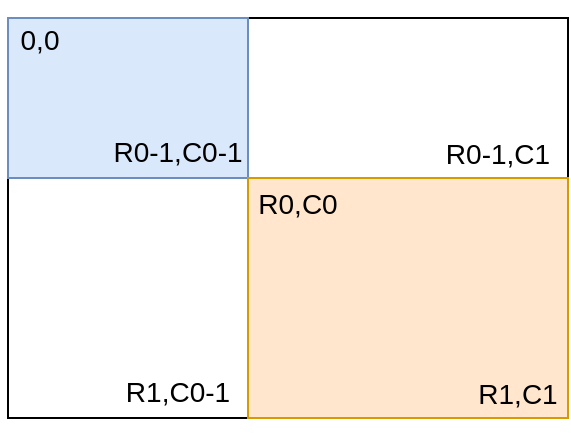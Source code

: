 <mxfile version="14.2.9" type="device"><diagram id="N6FIZW-Aq8y0CisIm-_F" name="Page-1"><mxGraphModel dx="1102" dy="582" grid="1" gridSize="10" guides="1" tooltips="1" connect="1" arrows="1" fold="1" page="1" pageScale="1" pageWidth="827" pageHeight="1169" math="0" shadow="0"><root><mxCell id="0"/><mxCell id="1" parent="0"/><mxCell id="-XqPC-FzHaxjeZ7EQ-Cq-3" value="" style="rounded=0;whiteSpace=wrap;html=1;" vertex="1" parent="1"><mxGeometry x="160" y="120" width="120" height="200" as="geometry"/></mxCell><mxCell id="-XqPC-FzHaxjeZ7EQ-Cq-2" value="" style="rounded=0;whiteSpace=wrap;html=1;" vertex="1" parent="1"><mxGeometry x="160" y="120" width="280" height="80" as="geometry"/></mxCell><mxCell id="-XqPC-FzHaxjeZ7EQ-Cq-1" value="" style="rounded=0;whiteSpace=wrap;html=1;fillColor=#dae8fc;strokeColor=#6c8ebf;" vertex="1" parent="1"><mxGeometry x="160" y="120" width="120" height="80" as="geometry"/></mxCell><mxCell id="-XqPC-FzHaxjeZ7EQ-Cq-4" value="" style="rounded=0;whiteSpace=wrap;html=1;fillColor=#ffe6cc;strokeColor=#d79b00;" vertex="1" parent="1"><mxGeometry x="280" y="200" width="160" height="120" as="geometry"/></mxCell><mxCell id="-XqPC-FzHaxjeZ7EQ-Cq-5" value="0,0" style="text;html=1;strokeColor=none;fillColor=none;align=center;verticalAlign=middle;whiteSpace=wrap;rounded=0;fontSize=14;" vertex="1" parent="1"><mxGeometry x="156" y="111" width="40" height="40" as="geometry"/></mxCell><mxCell id="-XqPC-FzHaxjeZ7EQ-Cq-6" value="R0-1,C0-1" style="text;html=1;strokeColor=none;fillColor=none;align=center;verticalAlign=middle;whiteSpace=wrap;rounded=0;fontSize=14;" vertex="1" parent="1"><mxGeometry x="210" y="167" width="70" height="40" as="geometry"/></mxCell><mxCell id="-XqPC-FzHaxjeZ7EQ-Cq-7" value="R0,C0" style="text;html=1;strokeColor=none;fillColor=none;align=center;verticalAlign=middle;whiteSpace=wrap;rounded=0;fontSize=14;" vertex="1" parent="1"><mxGeometry x="285" y="193" width="40" height="40" as="geometry"/></mxCell><mxCell id="-XqPC-FzHaxjeZ7EQ-Cq-8" value="R1,C1" style="text;html=1;strokeColor=none;fillColor=none;align=center;verticalAlign=middle;whiteSpace=wrap;rounded=0;fontSize=14;" vertex="1" parent="1"><mxGeometry x="395" y="288" width="40" height="40" as="geometry"/></mxCell><mxCell id="-XqPC-FzHaxjeZ7EQ-Cq-9" value="R1,C0-1" style="text;html=1;strokeColor=none;fillColor=none;align=center;verticalAlign=middle;whiteSpace=wrap;rounded=0;fontSize=14;" vertex="1" parent="1"><mxGeometry x="210" y="287" width="70" height="40" as="geometry"/></mxCell><mxCell id="-XqPC-FzHaxjeZ7EQ-Cq-10" value="R0-1,C1" style="text;html=1;strokeColor=none;fillColor=none;align=center;verticalAlign=middle;whiteSpace=wrap;rounded=0;fontSize=14;" vertex="1" parent="1"><mxGeometry x="370" y="168" width="70" height="40" as="geometry"/></mxCell></root></mxGraphModel></diagram></mxfile>